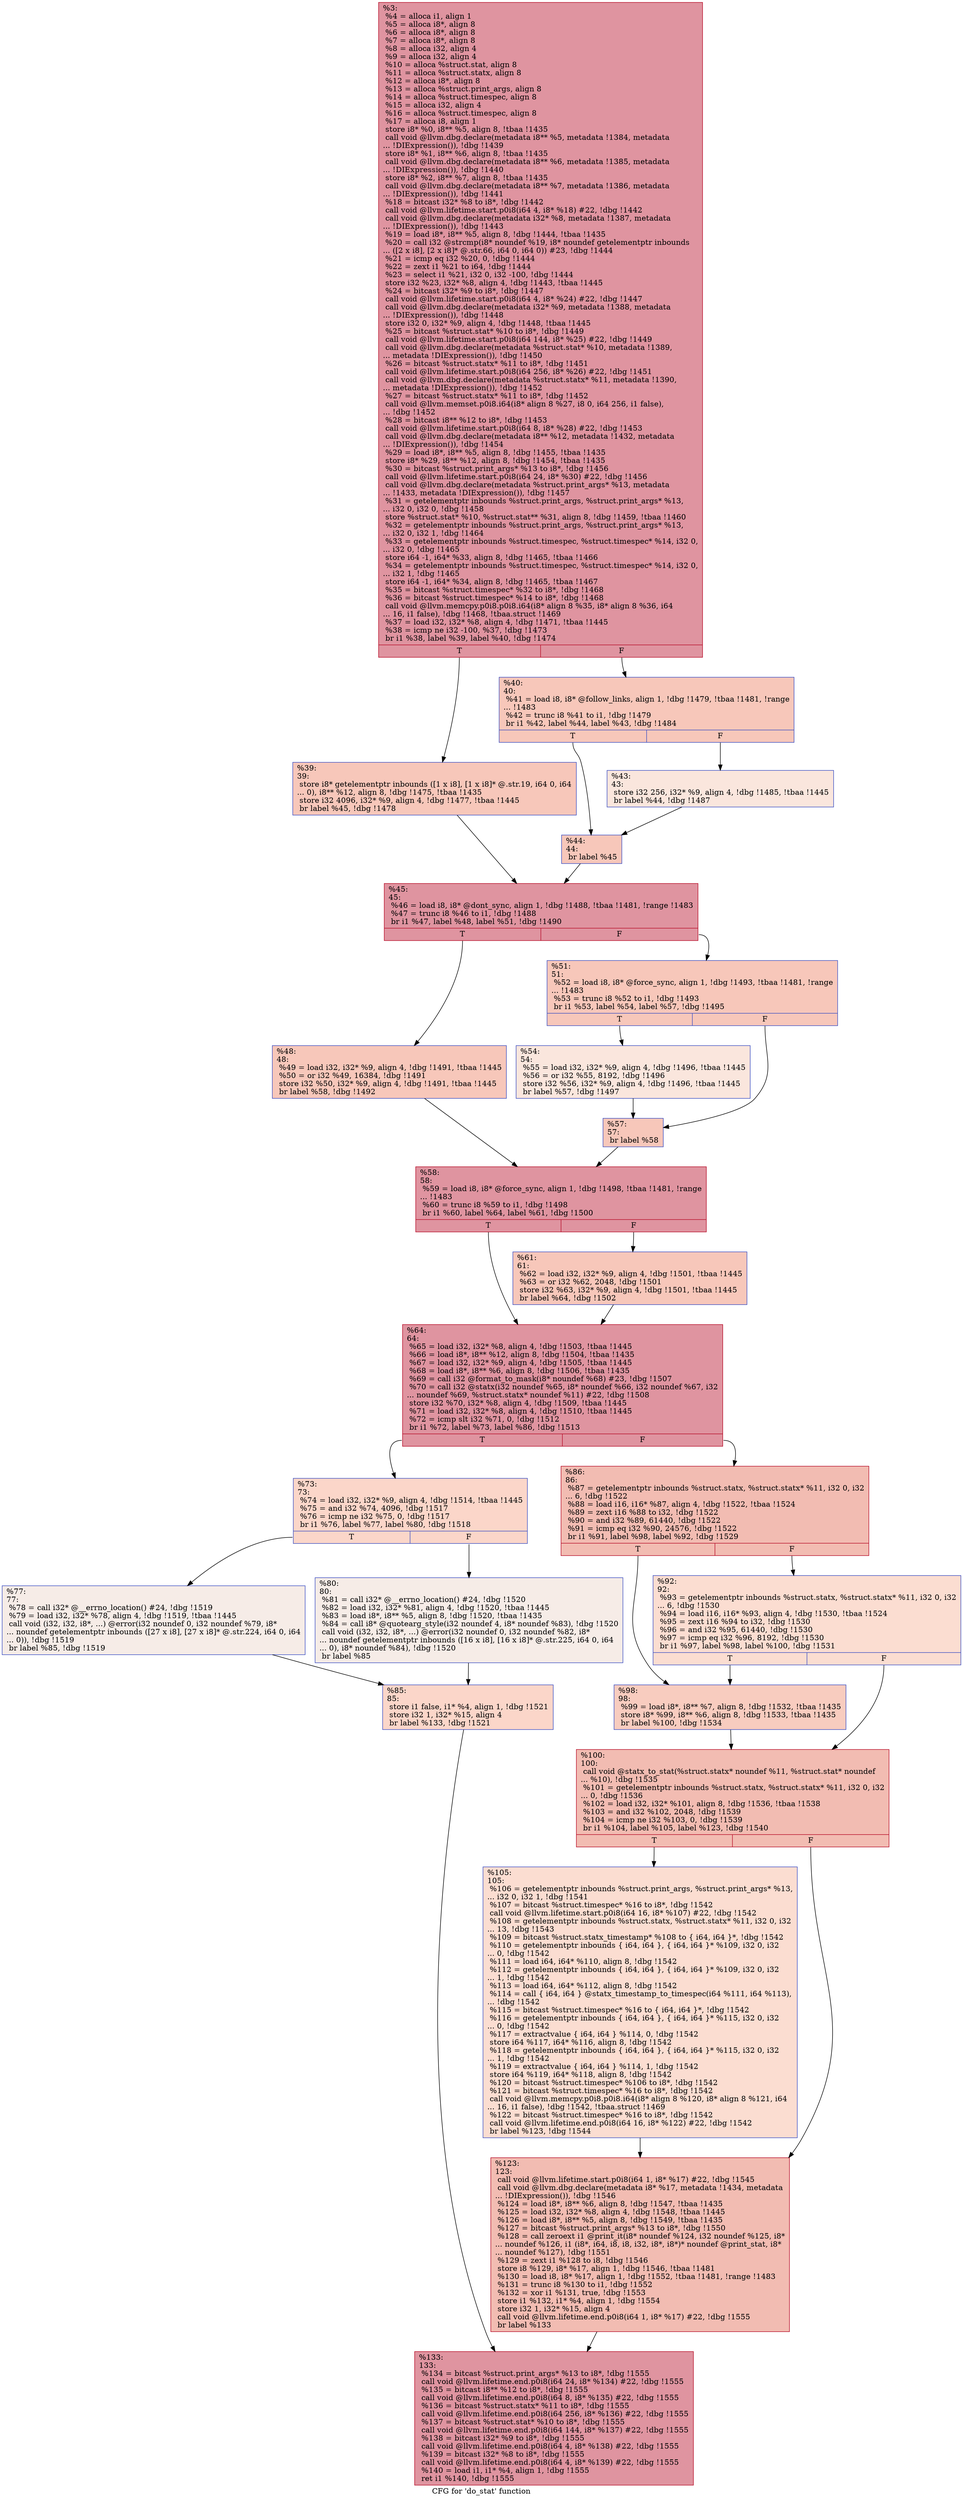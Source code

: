 digraph "CFG for 'do_stat' function" {
	label="CFG for 'do_stat' function";

	Node0x15dd330 [shape=record,color="#b70d28ff", style=filled, fillcolor="#b70d2870",label="{%3:\l  %4 = alloca i1, align 1\l  %5 = alloca i8*, align 8\l  %6 = alloca i8*, align 8\l  %7 = alloca i8*, align 8\l  %8 = alloca i32, align 4\l  %9 = alloca i32, align 4\l  %10 = alloca %struct.stat, align 8\l  %11 = alloca %struct.statx, align 8\l  %12 = alloca i8*, align 8\l  %13 = alloca %struct.print_args, align 8\l  %14 = alloca %struct.timespec, align 8\l  %15 = alloca i32, align 4\l  %16 = alloca %struct.timespec, align 8\l  %17 = alloca i8, align 1\l  store i8* %0, i8** %5, align 8, !tbaa !1435\l  call void @llvm.dbg.declare(metadata i8** %5, metadata !1384, metadata\l... !DIExpression()), !dbg !1439\l  store i8* %1, i8** %6, align 8, !tbaa !1435\l  call void @llvm.dbg.declare(metadata i8** %6, metadata !1385, metadata\l... !DIExpression()), !dbg !1440\l  store i8* %2, i8** %7, align 8, !tbaa !1435\l  call void @llvm.dbg.declare(metadata i8** %7, metadata !1386, metadata\l... !DIExpression()), !dbg !1441\l  %18 = bitcast i32* %8 to i8*, !dbg !1442\l  call void @llvm.lifetime.start.p0i8(i64 4, i8* %18) #22, !dbg !1442\l  call void @llvm.dbg.declare(metadata i32* %8, metadata !1387, metadata\l... !DIExpression()), !dbg !1443\l  %19 = load i8*, i8** %5, align 8, !dbg !1444, !tbaa !1435\l  %20 = call i32 @strcmp(i8* noundef %19, i8* noundef getelementptr inbounds\l... ([2 x i8], [2 x i8]* @.str.66, i64 0, i64 0)) #23, !dbg !1444\l  %21 = icmp eq i32 %20, 0, !dbg !1444\l  %22 = zext i1 %21 to i64, !dbg !1444\l  %23 = select i1 %21, i32 0, i32 -100, !dbg !1444\l  store i32 %23, i32* %8, align 4, !dbg !1443, !tbaa !1445\l  %24 = bitcast i32* %9 to i8*, !dbg !1447\l  call void @llvm.lifetime.start.p0i8(i64 4, i8* %24) #22, !dbg !1447\l  call void @llvm.dbg.declare(metadata i32* %9, metadata !1388, metadata\l... !DIExpression()), !dbg !1448\l  store i32 0, i32* %9, align 4, !dbg !1448, !tbaa !1445\l  %25 = bitcast %struct.stat* %10 to i8*, !dbg !1449\l  call void @llvm.lifetime.start.p0i8(i64 144, i8* %25) #22, !dbg !1449\l  call void @llvm.dbg.declare(metadata %struct.stat* %10, metadata !1389,\l... metadata !DIExpression()), !dbg !1450\l  %26 = bitcast %struct.statx* %11 to i8*, !dbg !1451\l  call void @llvm.lifetime.start.p0i8(i64 256, i8* %26) #22, !dbg !1451\l  call void @llvm.dbg.declare(metadata %struct.statx* %11, metadata !1390,\l... metadata !DIExpression()), !dbg !1452\l  %27 = bitcast %struct.statx* %11 to i8*, !dbg !1452\l  call void @llvm.memset.p0i8.i64(i8* align 8 %27, i8 0, i64 256, i1 false),\l... !dbg !1452\l  %28 = bitcast i8** %12 to i8*, !dbg !1453\l  call void @llvm.lifetime.start.p0i8(i64 8, i8* %28) #22, !dbg !1453\l  call void @llvm.dbg.declare(metadata i8** %12, metadata !1432, metadata\l... !DIExpression()), !dbg !1454\l  %29 = load i8*, i8** %5, align 8, !dbg !1455, !tbaa !1435\l  store i8* %29, i8** %12, align 8, !dbg !1454, !tbaa !1435\l  %30 = bitcast %struct.print_args* %13 to i8*, !dbg !1456\l  call void @llvm.lifetime.start.p0i8(i64 24, i8* %30) #22, !dbg !1456\l  call void @llvm.dbg.declare(metadata %struct.print_args* %13, metadata\l... !1433, metadata !DIExpression()), !dbg !1457\l  %31 = getelementptr inbounds %struct.print_args, %struct.print_args* %13,\l... i32 0, i32 0, !dbg !1458\l  store %struct.stat* %10, %struct.stat** %31, align 8, !dbg !1459, !tbaa !1460\l  %32 = getelementptr inbounds %struct.print_args, %struct.print_args* %13,\l... i32 0, i32 1, !dbg !1464\l  %33 = getelementptr inbounds %struct.timespec, %struct.timespec* %14, i32 0,\l... i32 0, !dbg !1465\l  store i64 -1, i64* %33, align 8, !dbg !1465, !tbaa !1466\l  %34 = getelementptr inbounds %struct.timespec, %struct.timespec* %14, i32 0,\l... i32 1, !dbg !1465\l  store i64 -1, i64* %34, align 8, !dbg !1465, !tbaa !1467\l  %35 = bitcast %struct.timespec* %32 to i8*, !dbg !1468\l  %36 = bitcast %struct.timespec* %14 to i8*, !dbg !1468\l  call void @llvm.memcpy.p0i8.p0i8.i64(i8* align 8 %35, i8* align 8 %36, i64\l... 16, i1 false), !dbg !1468, !tbaa.struct !1469\l  %37 = load i32, i32* %8, align 4, !dbg !1471, !tbaa !1445\l  %38 = icmp ne i32 -100, %37, !dbg !1473\l  br i1 %38, label %39, label %40, !dbg !1474\l|{<s0>T|<s1>F}}"];
	Node0x15dd330:s0 -> Node0x15e01b0;
	Node0x15dd330:s1 -> Node0x15e0200;
	Node0x15e01b0 [shape=record,color="#3d50c3ff", style=filled, fillcolor="#ec7f6370",label="{%39:\l39:                                               \l  store i8* getelementptr inbounds ([1 x i8], [1 x i8]* @.str.19, i64 0, i64\l... 0), i8** %12, align 8, !dbg !1475, !tbaa !1435\l  store i32 4096, i32* %9, align 4, !dbg !1477, !tbaa !1445\l  br label %45, !dbg !1478\l}"];
	Node0x15e01b0 -> Node0x15e02f0;
	Node0x15e0200 [shape=record,color="#3d50c3ff", style=filled, fillcolor="#ec7f6370",label="{%40:\l40:                                               \l  %41 = load i8, i8* @follow_links, align 1, !dbg !1479, !tbaa !1481, !range\l... !1483\l  %42 = trunc i8 %41 to i1, !dbg !1479\l  br i1 %42, label %44, label %43, !dbg !1484\l|{<s0>T|<s1>F}}"];
	Node0x15e0200:s0 -> Node0x15e02a0;
	Node0x15e0200:s1 -> Node0x15e0250;
	Node0x15e0250 [shape=record,color="#3d50c3ff", style=filled, fillcolor="#f3c7b170",label="{%43:\l43:                                               \l  store i32 256, i32* %9, align 4, !dbg !1485, !tbaa !1445\l  br label %44, !dbg !1487\l}"];
	Node0x15e0250 -> Node0x15e02a0;
	Node0x15e02a0 [shape=record,color="#3d50c3ff", style=filled, fillcolor="#ec7f6370",label="{%44:\l44:                                               \l  br label %45\l}"];
	Node0x15e02a0 -> Node0x15e02f0;
	Node0x15e02f0 [shape=record,color="#b70d28ff", style=filled, fillcolor="#b70d2870",label="{%45:\l45:                                               \l  %46 = load i8, i8* @dont_sync, align 1, !dbg !1488, !tbaa !1481, !range !1483\l  %47 = trunc i8 %46 to i1, !dbg !1488\l  br i1 %47, label %48, label %51, !dbg !1490\l|{<s0>T|<s1>F}}"];
	Node0x15e02f0:s0 -> Node0x15e0340;
	Node0x15e02f0:s1 -> Node0x15e0390;
	Node0x15e0340 [shape=record,color="#3d50c3ff", style=filled, fillcolor="#ec7f6370",label="{%48:\l48:                                               \l  %49 = load i32, i32* %9, align 4, !dbg !1491, !tbaa !1445\l  %50 = or i32 %49, 16384, !dbg !1491\l  store i32 %50, i32* %9, align 4, !dbg !1491, !tbaa !1445\l  br label %58, !dbg !1492\l}"];
	Node0x15e0340 -> Node0x15e0480;
	Node0x15e0390 [shape=record,color="#3d50c3ff", style=filled, fillcolor="#ec7f6370",label="{%51:\l51:                                               \l  %52 = load i8, i8* @force_sync, align 1, !dbg !1493, !tbaa !1481, !range\l... !1483\l  %53 = trunc i8 %52 to i1, !dbg !1493\l  br i1 %53, label %54, label %57, !dbg !1495\l|{<s0>T|<s1>F}}"];
	Node0x15e0390:s0 -> Node0x15e03e0;
	Node0x15e0390:s1 -> Node0x15e0430;
	Node0x15e03e0 [shape=record,color="#3d50c3ff", style=filled, fillcolor="#f3c7b170",label="{%54:\l54:                                               \l  %55 = load i32, i32* %9, align 4, !dbg !1496, !tbaa !1445\l  %56 = or i32 %55, 8192, !dbg !1496\l  store i32 %56, i32* %9, align 4, !dbg !1496, !tbaa !1445\l  br label %57, !dbg !1497\l}"];
	Node0x15e03e0 -> Node0x15e0430;
	Node0x15e0430 [shape=record,color="#3d50c3ff", style=filled, fillcolor="#ec7f6370",label="{%57:\l57:                                               \l  br label %58\l}"];
	Node0x15e0430 -> Node0x15e0480;
	Node0x15e0480 [shape=record,color="#b70d28ff", style=filled, fillcolor="#b70d2870",label="{%58:\l58:                                               \l  %59 = load i8, i8* @force_sync, align 1, !dbg !1498, !tbaa !1481, !range\l... !1483\l  %60 = trunc i8 %59 to i1, !dbg !1498\l  br i1 %60, label %64, label %61, !dbg !1500\l|{<s0>T|<s1>F}}"];
	Node0x15e0480:s0 -> Node0x15e0520;
	Node0x15e0480:s1 -> Node0x15e04d0;
	Node0x15e04d0 [shape=record,color="#3d50c3ff", style=filled, fillcolor="#ec7f6370",label="{%61:\l61:                                               \l  %62 = load i32, i32* %9, align 4, !dbg !1501, !tbaa !1445\l  %63 = or i32 %62, 2048, !dbg !1501\l  store i32 %63, i32* %9, align 4, !dbg !1501, !tbaa !1445\l  br label %64, !dbg !1502\l}"];
	Node0x15e04d0 -> Node0x15e0520;
	Node0x15e0520 [shape=record,color="#b70d28ff", style=filled, fillcolor="#b70d2870",label="{%64:\l64:                                               \l  %65 = load i32, i32* %8, align 4, !dbg !1503, !tbaa !1445\l  %66 = load i8*, i8** %12, align 8, !dbg !1504, !tbaa !1435\l  %67 = load i32, i32* %9, align 4, !dbg !1505, !tbaa !1445\l  %68 = load i8*, i8** %6, align 8, !dbg !1506, !tbaa !1435\l  %69 = call i32 @format_to_mask(i8* noundef %68) #23, !dbg !1507\l  %70 = call i32 @statx(i32 noundef %65, i8* noundef %66, i32 noundef %67, i32\l... noundef %69, %struct.statx* noundef %11) #22, !dbg !1508\l  store i32 %70, i32* %8, align 4, !dbg !1509, !tbaa !1445\l  %71 = load i32, i32* %8, align 4, !dbg !1510, !tbaa !1445\l  %72 = icmp slt i32 %71, 0, !dbg !1512\l  br i1 %72, label %73, label %86, !dbg !1513\l|{<s0>T|<s1>F}}"];
	Node0x15e0520:s0 -> Node0x15e0570;
	Node0x15e0520:s1 -> Node0x15e06b0;
	Node0x15e0570 [shape=record,color="#3d50c3ff", style=filled, fillcolor="#f6a38570",label="{%73:\l73:                                               \l  %74 = load i32, i32* %9, align 4, !dbg !1514, !tbaa !1445\l  %75 = and i32 %74, 4096, !dbg !1517\l  %76 = icmp ne i32 %75, 0, !dbg !1517\l  br i1 %76, label %77, label %80, !dbg !1518\l|{<s0>T|<s1>F}}"];
	Node0x15e0570:s0 -> Node0x15e05c0;
	Node0x15e0570:s1 -> Node0x15e0610;
	Node0x15e05c0 [shape=record,color="#3d50c3ff", style=filled, fillcolor="#ead5c970",label="{%77:\l77:                                               \l  %78 = call i32* @__errno_location() #24, !dbg !1519\l  %79 = load i32, i32* %78, align 4, !dbg !1519, !tbaa !1445\l  call void (i32, i32, i8*, ...) @error(i32 noundef 0, i32 noundef %79, i8*\l... noundef getelementptr inbounds ([27 x i8], [27 x i8]* @.str.224, i64 0, i64\l... 0)), !dbg !1519\l  br label %85, !dbg !1519\l}"];
	Node0x15e05c0 -> Node0x15e0660;
	Node0x15e0610 [shape=record,color="#3d50c3ff", style=filled, fillcolor="#ead5c970",label="{%80:\l80:                                               \l  %81 = call i32* @__errno_location() #24, !dbg !1520\l  %82 = load i32, i32* %81, align 4, !dbg !1520, !tbaa !1445\l  %83 = load i8*, i8** %5, align 8, !dbg !1520, !tbaa !1435\l  %84 = call i8* @quotearg_style(i32 noundef 4, i8* noundef %83), !dbg !1520\l  call void (i32, i32, i8*, ...) @error(i32 noundef 0, i32 noundef %82, i8*\l... noundef getelementptr inbounds ([16 x i8], [16 x i8]* @.str.225, i64 0, i64\l... 0), i8* noundef %84), !dbg !1520\l  br label %85\l}"];
	Node0x15e0610 -> Node0x15e0660;
	Node0x15e0660 [shape=record,color="#3d50c3ff", style=filled, fillcolor="#f6a38570",label="{%85:\l85:                                               \l  store i1 false, i1* %4, align 1, !dbg !1521\l  store i32 1, i32* %15, align 4\l  br label %133, !dbg !1521\l}"];
	Node0x15e0660 -> Node0x15e0890;
	Node0x15e06b0 [shape=record,color="#b70d28ff", style=filled, fillcolor="#e1675170",label="{%86:\l86:                                               \l  %87 = getelementptr inbounds %struct.statx, %struct.statx* %11, i32 0, i32\l... 6, !dbg !1522\l  %88 = load i16, i16* %87, align 4, !dbg !1522, !tbaa !1524\l  %89 = zext i16 %88 to i32, !dbg !1522\l  %90 = and i32 %89, 61440, !dbg !1522\l  %91 = icmp eq i32 %90, 24576, !dbg !1522\l  br i1 %91, label %98, label %92, !dbg !1529\l|{<s0>T|<s1>F}}"];
	Node0x15e06b0:s0 -> Node0x15e0750;
	Node0x15e06b0:s1 -> Node0x15e0700;
	Node0x15e0700 [shape=record,color="#3d50c3ff", style=filled, fillcolor="#f7b39670",label="{%92:\l92:                                               \l  %93 = getelementptr inbounds %struct.statx, %struct.statx* %11, i32 0, i32\l... 6, !dbg !1530\l  %94 = load i16, i16* %93, align 4, !dbg !1530, !tbaa !1524\l  %95 = zext i16 %94 to i32, !dbg !1530\l  %96 = and i32 %95, 61440, !dbg !1530\l  %97 = icmp eq i32 %96, 8192, !dbg !1530\l  br i1 %97, label %98, label %100, !dbg !1531\l|{<s0>T|<s1>F}}"];
	Node0x15e0700:s0 -> Node0x15e0750;
	Node0x15e0700:s1 -> Node0x15e07a0;
	Node0x15e0750 [shape=record,color="#3d50c3ff", style=filled, fillcolor="#f08b6e70",label="{%98:\l98:                                               \l  %99 = load i8*, i8** %7, align 8, !dbg !1532, !tbaa !1435\l  store i8* %99, i8** %6, align 8, !dbg !1533, !tbaa !1435\l  br label %100, !dbg !1534\l}"];
	Node0x15e0750 -> Node0x15e07a0;
	Node0x15e07a0 [shape=record,color="#b70d28ff", style=filled, fillcolor="#e1675170",label="{%100:\l100:                                              \l  call void @statx_to_stat(%struct.statx* noundef %11, %struct.stat* noundef\l... %10), !dbg !1535\l  %101 = getelementptr inbounds %struct.statx, %struct.statx* %11, i32 0, i32\l... 0, !dbg !1536\l  %102 = load i32, i32* %101, align 8, !dbg !1536, !tbaa !1538\l  %103 = and i32 %102, 2048, !dbg !1539\l  %104 = icmp ne i32 %103, 0, !dbg !1539\l  br i1 %104, label %105, label %123, !dbg !1540\l|{<s0>T|<s1>F}}"];
	Node0x15e07a0:s0 -> Node0x15e07f0;
	Node0x15e07a0:s1 -> Node0x15e0840;
	Node0x15e07f0 [shape=record,color="#3d50c3ff", style=filled, fillcolor="#f7b39670",label="{%105:\l105:                                              \l  %106 = getelementptr inbounds %struct.print_args, %struct.print_args* %13,\l... i32 0, i32 1, !dbg !1541\l  %107 = bitcast %struct.timespec* %16 to i8*, !dbg !1542\l  call void @llvm.lifetime.start.p0i8(i64 16, i8* %107) #22, !dbg !1542\l  %108 = getelementptr inbounds %struct.statx, %struct.statx* %11, i32 0, i32\l... 13, !dbg !1543\l  %109 = bitcast %struct.statx_timestamp* %108 to \{ i64, i64 \}*, !dbg !1542\l  %110 = getelementptr inbounds \{ i64, i64 \}, \{ i64, i64 \}* %109, i32 0, i32\l... 0, !dbg !1542\l  %111 = load i64, i64* %110, align 8, !dbg !1542\l  %112 = getelementptr inbounds \{ i64, i64 \}, \{ i64, i64 \}* %109, i32 0, i32\l... 1, !dbg !1542\l  %113 = load i64, i64* %112, align 8, !dbg !1542\l  %114 = call \{ i64, i64 \} @statx_timestamp_to_timespec(i64 %111, i64 %113),\l... !dbg !1542\l  %115 = bitcast %struct.timespec* %16 to \{ i64, i64 \}*, !dbg !1542\l  %116 = getelementptr inbounds \{ i64, i64 \}, \{ i64, i64 \}* %115, i32 0, i32\l... 0, !dbg !1542\l  %117 = extractvalue \{ i64, i64 \} %114, 0, !dbg !1542\l  store i64 %117, i64* %116, align 8, !dbg !1542\l  %118 = getelementptr inbounds \{ i64, i64 \}, \{ i64, i64 \}* %115, i32 0, i32\l... 1, !dbg !1542\l  %119 = extractvalue \{ i64, i64 \} %114, 1, !dbg !1542\l  store i64 %119, i64* %118, align 8, !dbg !1542\l  %120 = bitcast %struct.timespec* %106 to i8*, !dbg !1542\l  %121 = bitcast %struct.timespec* %16 to i8*, !dbg !1542\l  call void @llvm.memcpy.p0i8.p0i8.i64(i8* align 8 %120, i8* align 8 %121, i64\l... 16, i1 false), !dbg !1542, !tbaa.struct !1469\l  %122 = bitcast %struct.timespec* %16 to i8*, !dbg !1542\l  call void @llvm.lifetime.end.p0i8(i64 16, i8* %122) #22, !dbg !1542\l  br label %123, !dbg !1544\l}"];
	Node0x15e07f0 -> Node0x15e0840;
	Node0x15e0840 [shape=record,color="#b70d28ff", style=filled, fillcolor="#e1675170",label="{%123:\l123:                                              \l  call void @llvm.lifetime.start.p0i8(i64 1, i8* %17) #22, !dbg !1545\l  call void @llvm.dbg.declare(metadata i8* %17, metadata !1434, metadata\l... !DIExpression()), !dbg !1546\l  %124 = load i8*, i8** %6, align 8, !dbg !1547, !tbaa !1435\l  %125 = load i32, i32* %8, align 4, !dbg !1548, !tbaa !1445\l  %126 = load i8*, i8** %5, align 8, !dbg !1549, !tbaa !1435\l  %127 = bitcast %struct.print_args* %13 to i8*, !dbg !1550\l  %128 = call zeroext i1 @print_it(i8* noundef %124, i32 noundef %125, i8*\l... noundef %126, i1 (i8*, i64, i8, i8, i32, i8*, i8*)* noundef @print_stat, i8*\l... noundef %127), !dbg !1551\l  %129 = zext i1 %128 to i8, !dbg !1546\l  store i8 %129, i8* %17, align 1, !dbg !1546, !tbaa !1481\l  %130 = load i8, i8* %17, align 1, !dbg !1552, !tbaa !1481, !range !1483\l  %131 = trunc i8 %130 to i1, !dbg !1552\l  %132 = xor i1 %131, true, !dbg !1553\l  store i1 %132, i1* %4, align 1, !dbg !1554\l  store i32 1, i32* %15, align 4\l  call void @llvm.lifetime.end.p0i8(i64 1, i8* %17) #22, !dbg !1555\l  br label %133\l}"];
	Node0x15e0840 -> Node0x15e0890;
	Node0x15e0890 [shape=record,color="#b70d28ff", style=filled, fillcolor="#b70d2870",label="{%133:\l133:                                              \l  %134 = bitcast %struct.print_args* %13 to i8*, !dbg !1555\l  call void @llvm.lifetime.end.p0i8(i64 24, i8* %134) #22, !dbg !1555\l  %135 = bitcast i8** %12 to i8*, !dbg !1555\l  call void @llvm.lifetime.end.p0i8(i64 8, i8* %135) #22, !dbg !1555\l  %136 = bitcast %struct.statx* %11 to i8*, !dbg !1555\l  call void @llvm.lifetime.end.p0i8(i64 256, i8* %136) #22, !dbg !1555\l  %137 = bitcast %struct.stat* %10 to i8*, !dbg !1555\l  call void @llvm.lifetime.end.p0i8(i64 144, i8* %137) #22, !dbg !1555\l  %138 = bitcast i32* %9 to i8*, !dbg !1555\l  call void @llvm.lifetime.end.p0i8(i64 4, i8* %138) #22, !dbg !1555\l  %139 = bitcast i32* %8 to i8*, !dbg !1555\l  call void @llvm.lifetime.end.p0i8(i64 4, i8* %139) #22, !dbg !1555\l  %140 = load i1, i1* %4, align 1, !dbg !1555\l  ret i1 %140, !dbg !1555\l}"];
}
